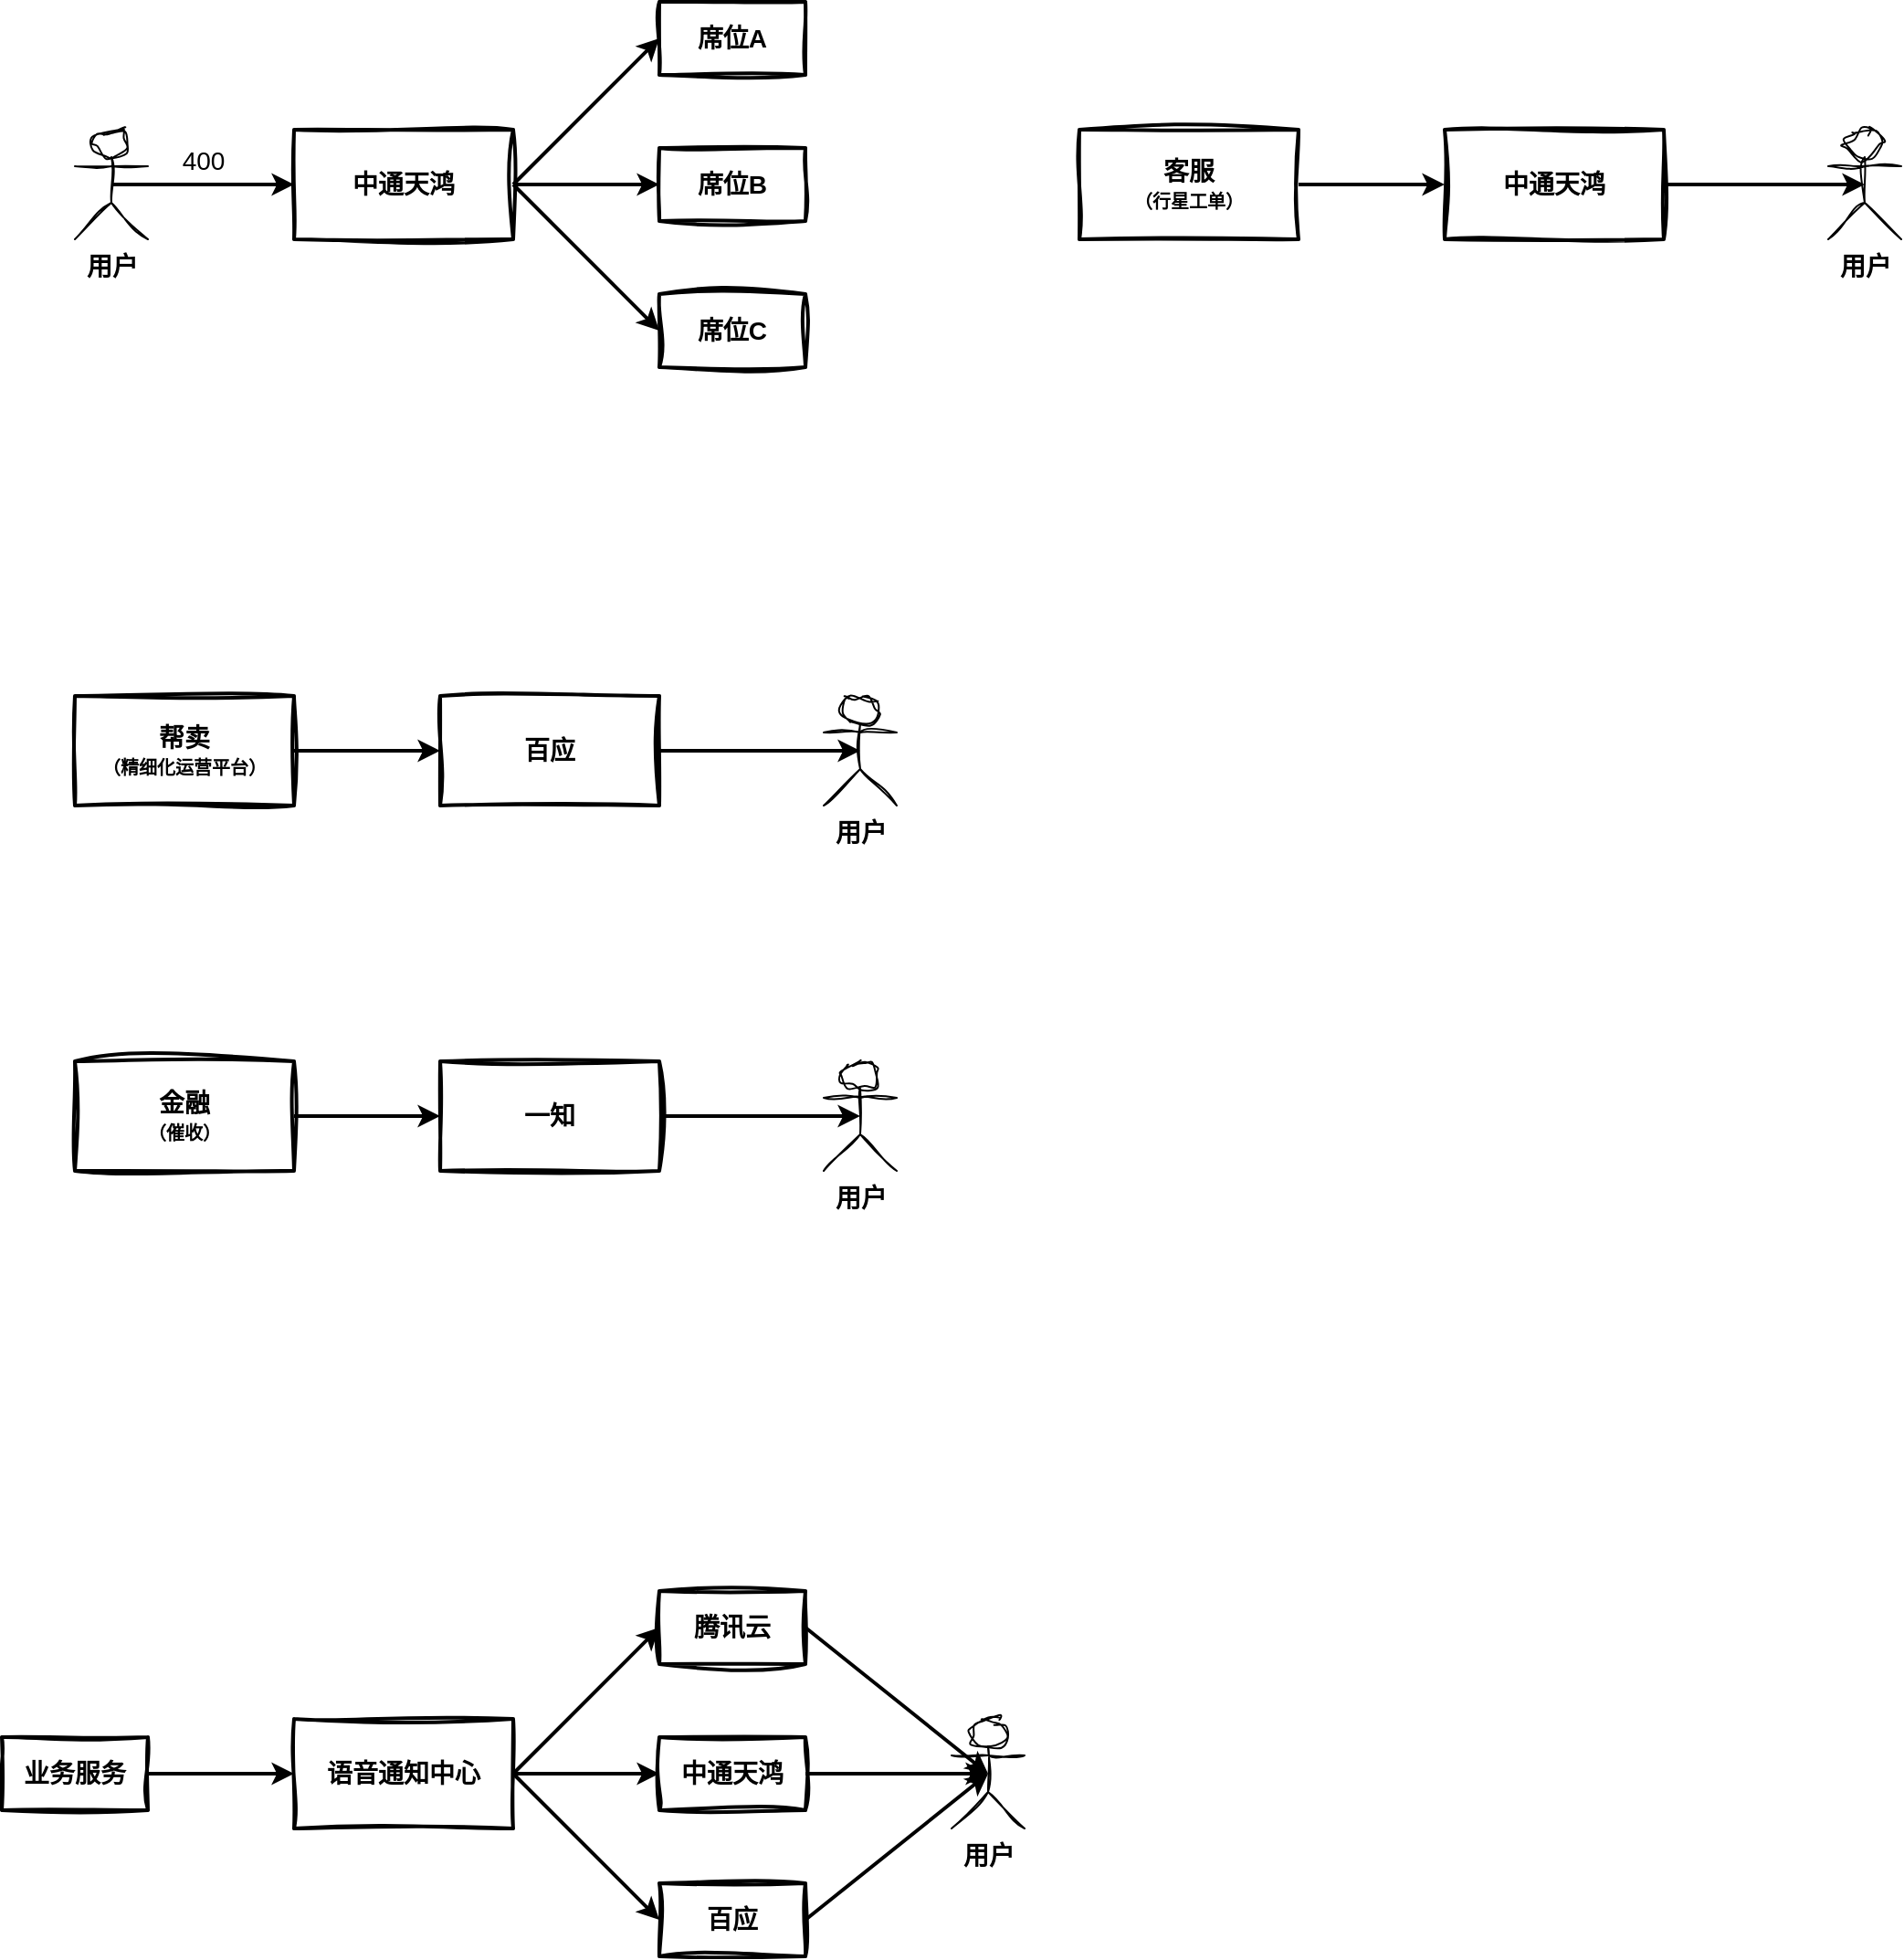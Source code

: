 <mxfile version="24.2.5" type="github">
  <diagram name="第 1 页" id="vKzClg0LOLqhk4ITw8iK">
    <mxGraphModel dx="1041" dy="753" grid="1" gridSize="10" guides="1" tooltips="1" connect="1" arrows="1" fold="1" page="1" pageScale="1" pageWidth="827" pageHeight="1169" math="0" shadow="0">
      <root>
        <mxCell id="0" />
        <mxCell id="1" parent="0" />
        <mxCell id="Snd-GjKYDQuBAGq_1xwZ-4" style="edgeStyle=orthogonalEdgeStyle;rounded=0;orthogonalLoop=1;jettySize=auto;html=1;exitX=0.5;exitY=0.5;exitDx=0;exitDy=0;exitPerimeter=0;entryX=0;entryY=0.5;entryDx=0;entryDy=0;strokeWidth=2;" parent="1" source="Snd-GjKYDQuBAGq_1xwZ-1" target="Snd-GjKYDQuBAGq_1xwZ-2" edge="1">
          <mxGeometry relative="1" as="geometry" />
        </mxCell>
        <mxCell id="Snd-GjKYDQuBAGq_1xwZ-5" value="&lt;font style=&quot;font-size: 14px;&quot;&gt;400&lt;/font&gt;" style="edgeLabel;html=1;align=center;verticalAlign=middle;resizable=0;points=[];" parent="Snd-GjKYDQuBAGq_1xwZ-4" vertex="1" connectable="0">
          <mxGeometry y="2" relative="1" as="geometry">
            <mxPoint y="-11" as="offset" />
          </mxGeometry>
        </mxCell>
        <mxCell id="Snd-GjKYDQuBAGq_1xwZ-1" value="&lt;font style=&quot;font-size: 14px;&quot;&gt;&lt;b&gt;用户&lt;/b&gt;&lt;/font&gt;" style="shape=umlActor;verticalLabelPosition=bottom;verticalAlign=top;html=1;outlineConnect=0;sketch=1;curveFitting=1;jiggle=2;" parent="1" vertex="1">
          <mxGeometry x="200" y="250" width="40" height="60" as="geometry" />
        </mxCell>
        <mxCell id="Snd-GjKYDQuBAGq_1xwZ-2" value="&lt;font style=&quot;font-size: 14px;&quot;&gt;&lt;b&gt;中通天鸿&lt;/b&gt;&lt;/font&gt;" style="rounded=0;whiteSpace=wrap;html=1;fillColor=none;strokeWidth=2;sketch=1;curveFitting=1;jiggle=2;" parent="1" vertex="1">
          <mxGeometry x="320" y="250" width="120" height="60" as="geometry" />
        </mxCell>
        <mxCell id="Snd-GjKYDQuBAGq_1xwZ-7" value="&lt;font style=&quot;font-size: 14px;&quot;&gt;&lt;b&gt;席位A&lt;/b&gt;&lt;/font&gt;" style="rounded=0;whiteSpace=wrap;html=1;fillColor=none;strokeWidth=2;sketch=1;curveFitting=1;jiggle=2;" parent="1" vertex="1">
          <mxGeometry x="520" y="180" width="80" height="40" as="geometry" />
        </mxCell>
        <mxCell id="Snd-GjKYDQuBAGq_1xwZ-10" value="&lt;font style=&quot;font-size: 14px;&quot;&gt;&lt;b&gt;席位B&lt;/b&gt;&lt;/font&gt;" style="rounded=0;whiteSpace=wrap;html=1;fillColor=none;strokeWidth=2;sketch=1;curveFitting=1;jiggle=2;" parent="1" vertex="1">
          <mxGeometry x="520" y="260" width="80" height="40" as="geometry" />
        </mxCell>
        <mxCell id="Snd-GjKYDQuBAGq_1xwZ-11" value="&lt;font style=&quot;font-size: 14px;&quot;&gt;&lt;b&gt;席位C&lt;/b&gt;&lt;/font&gt;" style="rounded=0;whiteSpace=wrap;html=1;fillColor=none;strokeWidth=2;sketch=1;curveFitting=1;jiggle=2;" parent="1" vertex="1">
          <mxGeometry x="520" y="340" width="80" height="40" as="geometry" />
        </mxCell>
        <mxCell id="Snd-GjKYDQuBAGq_1xwZ-14" value="" style="endArrow=classic;html=1;rounded=0;exitX=1;exitY=0.5;exitDx=0;exitDy=0;entryX=0;entryY=0.5;entryDx=0;entryDy=0;strokeWidth=2;" parent="1" source="Snd-GjKYDQuBAGq_1xwZ-2" target="Snd-GjKYDQuBAGq_1xwZ-7" edge="1">
          <mxGeometry width="50" height="50" relative="1" as="geometry">
            <mxPoint x="350" y="480" as="sourcePoint" />
            <mxPoint x="400" y="430" as="targetPoint" />
          </mxGeometry>
        </mxCell>
        <mxCell id="Snd-GjKYDQuBAGq_1xwZ-16" value="" style="endArrow=classic;html=1;rounded=0;exitX=1;exitY=0.5;exitDx=0;exitDy=0;entryX=0;entryY=0.5;entryDx=0;entryDy=0;strokeWidth=2;" parent="1" source="Snd-GjKYDQuBAGq_1xwZ-2" target="Snd-GjKYDQuBAGq_1xwZ-10" edge="1">
          <mxGeometry width="50" height="50" relative="1" as="geometry">
            <mxPoint x="450" y="290" as="sourcePoint" />
            <mxPoint x="530" y="210" as="targetPoint" />
          </mxGeometry>
        </mxCell>
        <mxCell id="Snd-GjKYDQuBAGq_1xwZ-17" value="" style="endArrow=classic;html=1;rounded=0;entryX=0;entryY=0.5;entryDx=0;entryDy=0;strokeWidth=2;" parent="1" target="Snd-GjKYDQuBAGq_1xwZ-11" edge="1">
          <mxGeometry width="50" height="50" relative="1" as="geometry">
            <mxPoint x="440" y="280" as="sourcePoint" />
            <mxPoint x="530" y="290" as="targetPoint" />
          </mxGeometry>
        </mxCell>
        <mxCell id="Snd-GjKYDQuBAGq_1xwZ-18" value="&lt;font style=&quot;font-size: 14px;&quot;&gt;&lt;b&gt;帮卖&lt;/b&gt;&lt;/font&gt;&lt;div&gt;&lt;font size=&quot;1&quot; style=&quot;&quot;&gt;&lt;b style=&quot;&quot;&gt;（精细化运营平台）&lt;/b&gt;&lt;/font&gt;&lt;/div&gt;" style="rounded=0;whiteSpace=wrap;html=1;fillColor=none;strokeWidth=2;sketch=1;curveFitting=1;jiggle=2;" parent="1" vertex="1">
          <mxGeometry x="200" y="560" width="120" height="60" as="geometry" />
        </mxCell>
        <mxCell id="Snd-GjKYDQuBAGq_1xwZ-20" value="&lt;span style=&quot;font-size: 14px;&quot;&gt;&lt;b&gt;百应&lt;/b&gt;&lt;/span&gt;" style="rounded=0;whiteSpace=wrap;html=1;fillColor=none;strokeWidth=2;sketch=1;curveFitting=1;jiggle=2;" parent="1" vertex="1">
          <mxGeometry x="400" y="560" width="120" height="60" as="geometry" />
        </mxCell>
        <mxCell id="Snd-GjKYDQuBAGq_1xwZ-21" style="edgeStyle=orthogonalEdgeStyle;rounded=0;orthogonalLoop=1;jettySize=auto;html=1;exitX=1;exitY=0.5;exitDx=0;exitDy=0;entryX=0;entryY=0.5;entryDx=0;entryDy=0;strokeWidth=2;" parent="1" source="Snd-GjKYDQuBAGq_1xwZ-18" target="Snd-GjKYDQuBAGq_1xwZ-20" edge="1">
          <mxGeometry relative="1" as="geometry">
            <mxPoint x="230" y="290" as="sourcePoint" />
            <mxPoint x="330" y="290" as="targetPoint" />
          </mxGeometry>
        </mxCell>
        <mxCell id="Snd-GjKYDQuBAGq_1xwZ-23" value="&lt;font style=&quot;font-size: 14px;&quot;&gt;&lt;b&gt;用户&lt;/b&gt;&lt;/font&gt;" style="shape=umlActor;verticalLabelPosition=bottom;verticalAlign=top;html=1;outlineConnect=0;sketch=1;curveFitting=1;jiggle=2;" parent="1" vertex="1">
          <mxGeometry x="610" y="560" width="40" height="60" as="geometry" />
        </mxCell>
        <mxCell id="Snd-GjKYDQuBAGq_1xwZ-27" value="" style="endArrow=classic;html=1;rounded=0;entryX=0.5;entryY=0.5;entryDx=0;entryDy=0;strokeWidth=2;exitX=1;exitY=0.5;exitDx=0;exitDy=0;entryPerimeter=0;" parent="1" source="Snd-GjKYDQuBAGq_1xwZ-20" target="Snd-GjKYDQuBAGq_1xwZ-23" edge="1">
          <mxGeometry width="50" height="50" relative="1" as="geometry">
            <mxPoint x="450" y="290" as="sourcePoint" />
            <mxPoint x="530" y="370" as="targetPoint" />
          </mxGeometry>
        </mxCell>
        <mxCell id="Snd-GjKYDQuBAGq_1xwZ-28" value="&lt;span style=&quot;font-size: 14px;&quot;&gt;&lt;b&gt;客服&lt;/b&gt;&lt;/span&gt;&lt;br&gt;&lt;div&gt;&lt;font size=&quot;1&quot; style=&quot;&quot;&gt;&lt;b style=&quot;&quot;&gt;（行星工单）&lt;/b&gt;&lt;/font&gt;&lt;/div&gt;" style="rounded=0;whiteSpace=wrap;html=1;fillColor=none;strokeWidth=2;sketch=1;curveFitting=1;jiggle=2;" parent="1" vertex="1">
          <mxGeometry x="750" y="250" width="120" height="60" as="geometry" />
        </mxCell>
        <mxCell id="Snd-GjKYDQuBAGq_1xwZ-29" value="&lt;span style=&quot;font-size: 14px;&quot;&gt;&lt;b&gt;中通天鸿&lt;/b&gt;&lt;/span&gt;" style="rounded=0;whiteSpace=wrap;html=1;fillColor=none;strokeWidth=2;sketch=1;curveFitting=1;jiggle=2;" parent="1" vertex="1">
          <mxGeometry x="950" y="250" width="120" height="60" as="geometry" />
        </mxCell>
        <mxCell id="Snd-GjKYDQuBAGq_1xwZ-30" style="edgeStyle=orthogonalEdgeStyle;rounded=0;orthogonalLoop=1;jettySize=auto;html=1;exitX=1;exitY=0.5;exitDx=0;exitDy=0;entryX=0;entryY=0.5;entryDx=0;entryDy=0;strokeWidth=2;" parent="1" source="Snd-GjKYDQuBAGq_1xwZ-28" target="Snd-GjKYDQuBAGq_1xwZ-29" edge="1">
          <mxGeometry relative="1" as="geometry">
            <mxPoint x="780" y="-20" as="sourcePoint" />
            <mxPoint x="880" y="-20" as="targetPoint" />
          </mxGeometry>
        </mxCell>
        <mxCell id="Snd-GjKYDQuBAGq_1xwZ-31" value="&lt;font style=&quot;font-size: 14px;&quot;&gt;&lt;b&gt;用户&lt;/b&gt;&lt;/font&gt;" style="shape=umlActor;verticalLabelPosition=bottom;verticalAlign=top;html=1;outlineConnect=0;sketch=1;curveFitting=1;jiggle=2;" parent="1" vertex="1">
          <mxGeometry x="1160" y="250" width="40" height="60" as="geometry" />
        </mxCell>
        <mxCell id="Snd-GjKYDQuBAGq_1xwZ-32" value="" style="endArrow=classic;html=1;rounded=0;entryX=0.5;entryY=0.5;entryDx=0;entryDy=0;strokeWidth=2;exitX=1;exitY=0.5;exitDx=0;exitDy=0;entryPerimeter=0;" parent="1" source="Snd-GjKYDQuBAGq_1xwZ-29" target="Snd-GjKYDQuBAGq_1xwZ-31" edge="1">
          <mxGeometry width="50" height="50" relative="1" as="geometry">
            <mxPoint x="1000" y="-20" as="sourcePoint" />
            <mxPoint x="1080" y="60" as="targetPoint" />
          </mxGeometry>
        </mxCell>
        <mxCell id="PerwuIWuICiWA3Fu8wiI-1" value="&lt;font style=&quot;font-size: 14px;&quot;&gt;&lt;b&gt;金融&lt;/b&gt;&lt;/font&gt;&lt;div&gt;&lt;font size=&quot;1&quot; style=&quot;&quot;&gt;&lt;b style=&quot;&quot;&gt;（催收）&lt;/b&gt;&lt;/font&gt;&lt;/div&gt;" style="rounded=0;whiteSpace=wrap;html=1;fillColor=none;strokeWidth=2;sketch=1;curveFitting=1;jiggle=2;" vertex="1" parent="1">
          <mxGeometry x="200" y="760" width="120" height="60" as="geometry" />
        </mxCell>
        <mxCell id="PerwuIWuICiWA3Fu8wiI-2" value="&lt;span style=&quot;font-size: 14px;&quot;&gt;&lt;b&gt;一知&lt;/b&gt;&lt;/span&gt;" style="rounded=0;whiteSpace=wrap;html=1;fillColor=none;strokeWidth=2;sketch=1;curveFitting=1;jiggle=2;" vertex="1" parent="1">
          <mxGeometry x="400" y="760" width="120" height="60" as="geometry" />
        </mxCell>
        <mxCell id="PerwuIWuICiWA3Fu8wiI-3" style="edgeStyle=orthogonalEdgeStyle;rounded=0;orthogonalLoop=1;jettySize=auto;html=1;exitX=1;exitY=0.5;exitDx=0;exitDy=0;entryX=0;entryY=0.5;entryDx=0;entryDy=0;strokeWidth=2;" edge="1" parent="1" source="PerwuIWuICiWA3Fu8wiI-1" target="PerwuIWuICiWA3Fu8wiI-2">
          <mxGeometry relative="1" as="geometry">
            <mxPoint x="230" y="490" as="sourcePoint" />
            <mxPoint x="330" y="490" as="targetPoint" />
          </mxGeometry>
        </mxCell>
        <mxCell id="PerwuIWuICiWA3Fu8wiI-4" value="&lt;font style=&quot;font-size: 14px;&quot;&gt;&lt;b&gt;用户&lt;/b&gt;&lt;/font&gt;" style="shape=umlActor;verticalLabelPosition=bottom;verticalAlign=top;html=1;outlineConnect=0;sketch=1;curveFitting=1;jiggle=2;" vertex="1" parent="1">
          <mxGeometry x="610" y="760" width="40" height="60" as="geometry" />
        </mxCell>
        <mxCell id="PerwuIWuICiWA3Fu8wiI-5" value="" style="endArrow=classic;html=1;rounded=0;entryX=0.5;entryY=0.5;entryDx=0;entryDy=0;strokeWidth=2;exitX=1;exitY=0.5;exitDx=0;exitDy=0;entryPerimeter=0;" edge="1" parent="1" source="PerwuIWuICiWA3Fu8wiI-2" target="PerwuIWuICiWA3Fu8wiI-4">
          <mxGeometry width="50" height="50" relative="1" as="geometry">
            <mxPoint x="450" y="490" as="sourcePoint" />
            <mxPoint x="530" y="570" as="targetPoint" />
          </mxGeometry>
        </mxCell>
        <mxCell id="PerwuIWuICiWA3Fu8wiI-6" style="edgeStyle=orthogonalEdgeStyle;rounded=0;orthogonalLoop=1;jettySize=auto;html=1;exitX=1;exitY=0.5;exitDx=0;exitDy=0;entryX=0;entryY=0.5;entryDx=0;entryDy=0;strokeWidth=2;" edge="1" parent="1" source="PerwuIWuICiWA3Fu8wiI-16" target="PerwuIWuICiWA3Fu8wiI-9">
          <mxGeometry relative="1" as="geometry">
            <mxPoint x="220" y="1150" as="sourcePoint" />
          </mxGeometry>
        </mxCell>
        <mxCell id="PerwuIWuICiWA3Fu8wiI-9" value="&lt;font style=&quot;font-size: 14px;&quot;&gt;&lt;b&gt;语音通知中心&lt;/b&gt;&lt;/font&gt;" style="rounded=0;whiteSpace=wrap;html=1;fillColor=none;strokeWidth=2;sketch=1;curveFitting=1;jiggle=2;" vertex="1" parent="1">
          <mxGeometry x="320" y="1120" width="120" height="60" as="geometry" />
        </mxCell>
        <mxCell id="PerwuIWuICiWA3Fu8wiI-10" value="&lt;font style=&quot;font-size: 14px;&quot;&gt;&lt;b&gt;腾讯云&lt;/b&gt;&lt;/font&gt;" style="rounded=0;whiteSpace=wrap;html=1;fillColor=none;strokeWidth=2;sketch=1;curveFitting=1;jiggle=2;" vertex="1" parent="1">
          <mxGeometry x="520" y="1050" width="80" height="40" as="geometry" />
        </mxCell>
        <mxCell id="PerwuIWuICiWA3Fu8wiI-11" value="&lt;font style=&quot;font-size: 14px;&quot;&gt;&lt;b&gt;中通天鸿&lt;/b&gt;&lt;/font&gt;" style="rounded=0;whiteSpace=wrap;html=1;fillColor=none;strokeWidth=2;sketch=1;curveFitting=1;jiggle=2;" vertex="1" parent="1">
          <mxGeometry x="520" y="1130" width="80" height="40" as="geometry" />
        </mxCell>
        <mxCell id="PerwuIWuICiWA3Fu8wiI-12" value="&lt;font style=&quot;font-size: 14px;&quot;&gt;&lt;b&gt;百应&lt;/b&gt;&lt;/font&gt;" style="rounded=0;whiteSpace=wrap;html=1;fillColor=none;strokeWidth=2;sketch=1;curveFitting=1;jiggle=2;" vertex="1" parent="1">
          <mxGeometry x="520" y="1210" width="80" height="40" as="geometry" />
        </mxCell>
        <mxCell id="PerwuIWuICiWA3Fu8wiI-13" value="" style="endArrow=classic;html=1;rounded=0;exitX=1;exitY=0.5;exitDx=0;exitDy=0;entryX=0;entryY=0.5;entryDx=0;entryDy=0;strokeWidth=2;" edge="1" parent="1" source="PerwuIWuICiWA3Fu8wiI-9" target="PerwuIWuICiWA3Fu8wiI-10">
          <mxGeometry width="50" height="50" relative="1" as="geometry">
            <mxPoint x="350" y="1350" as="sourcePoint" />
            <mxPoint x="400" y="1300" as="targetPoint" />
          </mxGeometry>
        </mxCell>
        <mxCell id="PerwuIWuICiWA3Fu8wiI-14" value="" style="endArrow=classic;html=1;rounded=0;exitX=1;exitY=0.5;exitDx=0;exitDy=0;entryX=0;entryY=0.5;entryDx=0;entryDy=0;strokeWidth=2;" edge="1" parent="1" source="PerwuIWuICiWA3Fu8wiI-9" target="PerwuIWuICiWA3Fu8wiI-11">
          <mxGeometry width="50" height="50" relative="1" as="geometry">
            <mxPoint x="450" y="1160" as="sourcePoint" />
            <mxPoint x="530" y="1080" as="targetPoint" />
          </mxGeometry>
        </mxCell>
        <mxCell id="PerwuIWuICiWA3Fu8wiI-15" value="" style="endArrow=classic;html=1;rounded=0;entryX=0;entryY=0.5;entryDx=0;entryDy=0;strokeWidth=2;" edge="1" parent="1" target="PerwuIWuICiWA3Fu8wiI-12">
          <mxGeometry width="50" height="50" relative="1" as="geometry">
            <mxPoint x="440" y="1150" as="sourcePoint" />
            <mxPoint x="530" y="1160" as="targetPoint" />
          </mxGeometry>
        </mxCell>
        <mxCell id="PerwuIWuICiWA3Fu8wiI-16" value="&lt;font style=&quot;font-size: 14px;&quot;&gt;&lt;b&gt;业务服务&lt;/b&gt;&lt;/font&gt;" style="rounded=0;whiteSpace=wrap;html=1;fillColor=none;strokeWidth=2;sketch=1;curveFitting=1;jiggle=2;" vertex="1" parent="1">
          <mxGeometry x="160" y="1130" width="80" height="40" as="geometry" />
        </mxCell>
        <mxCell id="PerwuIWuICiWA3Fu8wiI-17" value="&lt;font style=&quot;font-size: 14px;&quot;&gt;&lt;b&gt;用户&lt;/b&gt;&lt;/font&gt;" style="shape=umlActor;verticalLabelPosition=bottom;verticalAlign=top;html=1;outlineConnect=0;sketch=1;curveFitting=1;jiggle=2;" vertex="1" parent="1">
          <mxGeometry x="680" y="1120" width="40" height="60" as="geometry" />
        </mxCell>
        <mxCell id="PerwuIWuICiWA3Fu8wiI-18" value="" style="endArrow=classic;html=1;rounded=0;exitX=1;exitY=0.5;exitDx=0;exitDy=0;entryX=0.5;entryY=0.5;entryDx=0;entryDy=0;strokeWidth=2;entryPerimeter=0;" edge="1" parent="1" source="PerwuIWuICiWA3Fu8wiI-10" target="PerwuIWuICiWA3Fu8wiI-17">
          <mxGeometry width="50" height="50" relative="1" as="geometry">
            <mxPoint x="450" y="1160" as="sourcePoint" />
            <mxPoint x="530" y="1080" as="targetPoint" />
          </mxGeometry>
        </mxCell>
        <mxCell id="PerwuIWuICiWA3Fu8wiI-19" value="" style="endArrow=classic;html=1;rounded=0;exitX=1;exitY=0.5;exitDx=0;exitDy=0;entryX=0.5;entryY=0.5;entryDx=0;entryDy=0;strokeWidth=2;entryPerimeter=0;" edge="1" parent="1" source="PerwuIWuICiWA3Fu8wiI-11" target="PerwuIWuICiWA3Fu8wiI-17">
          <mxGeometry width="50" height="50" relative="1" as="geometry">
            <mxPoint x="610" y="1080" as="sourcePoint" />
            <mxPoint x="750" y="1159" as="targetPoint" />
          </mxGeometry>
        </mxCell>
        <mxCell id="PerwuIWuICiWA3Fu8wiI-20" value="" style="endArrow=classic;html=1;rounded=0;exitX=1;exitY=0.5;exitDx=0;exitDy=0;entryX=0.5;entryY=0.5;entryDx=0;entryDy=0;strokeWidth=2;entryPerimeter=0;" edge="1" parent="1" source="PerwuIWuICiWA3Fu8wiI-12" target="PerwuIWuICiWA3Fu8wiI-17">
          <mxGeometry width="50" height="50" relative="1" as="geometry">
            <mxPoint x="610" y="1160" as="sourcePoint" />
            <mxPoint x="750" y="1159" as="targetPoint" />
          </mxGeometry>
        </mxCell>
      </root>
    </mxGraphModel>
  </diagram>
</mxfile>
